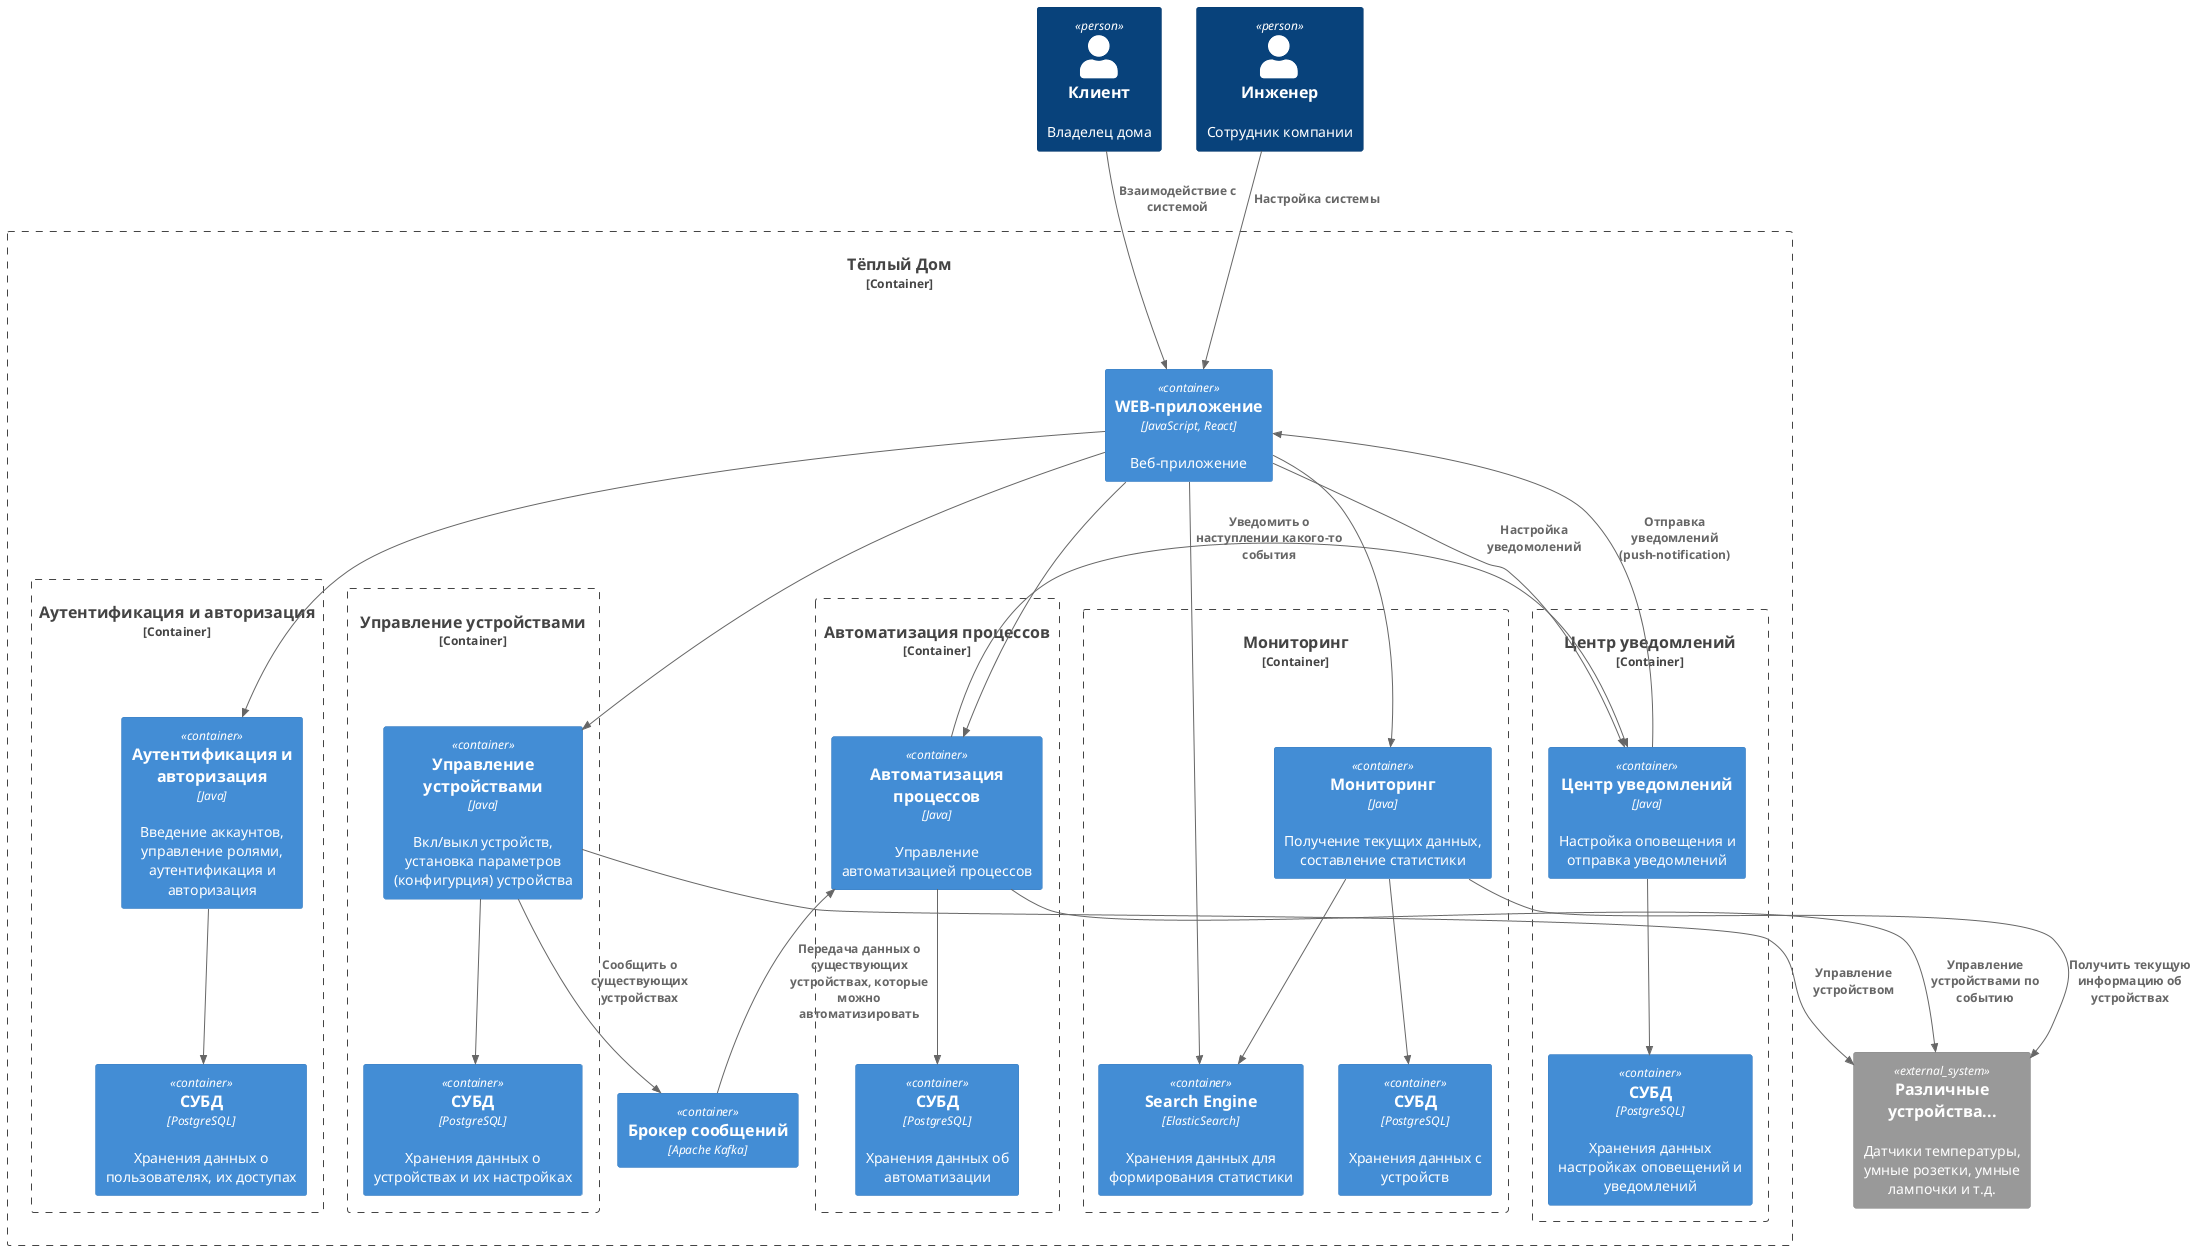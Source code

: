 @startuml Тёплый дом
!include <C4/C4_Container>
!include <C4/C4_Component>

Person(client, "Клиент", "Владелец дома")
Person(engineer, "Инженер", "Сотрудник компании")

Container_Boundary(organisation, "Тёплый Дом") {
  Container(web, "WEB-приложение", "JavaScript, React", "Веб-приложение")
  Container(broker, "Брокер сообщений", "Apache Kafka")

  Container_Boundary(auth, "Аутентификация и авторизация") {
    Container(auth_service, "Аутентификация и авторизация", "Java", "Введение аккаунтов, управление ролями, аутентификация и авторизация")
    Container(auth_db, "СУБД", "PostgreSQL", "Хранения данных о пользователях, их доступах")
  }

  Container_Boundary(devices, "Управление устройствами") {
    Container(devices_service, "Управление устройствами", "Java", "Вкл/выкл устройств, установка параметров (конфигурция) устройства")
    Container(devices_db, "СУБД", "PostgreSQL", "Хранения данных о устройствах и их настройках")
  }

  Container_Boundary(automation, "Автоматизация процессов") {
    Container(automation_service, "Автоматизация процессов", "Java", "Управление автоматизацией процессов")
    Container(automation_db, "СУБД", "PostgreSQL", "Хранения данных об автоматизации")
  }

  Container_Boundary(monitoring, "Мониторинг") {
    Container(monitoring_service, "Мониторинг", "Java", "Получение текущих данных, составление статистики")
    Container(monitoring_db, "СУБД", "PostgreSQL", "Хранения данных с устройств")
    Container(monitoring_search_engine, "Search Engine", "ElasticSearch", "Хранения данных для формирования статистики")
  }

  Container_Boundary(notification, "Центр уведомлений") {
    Container(notification_service, "Центр уведомлений", "Java", "Настройка оповещения и отправка уведомлений")
    Container(notification_db, "СУБД", "PostgreSQL", "Хранения данных настройках оповещений и уведомлений")
  }
}

System_Ext(ext_devices, "Различные устройства...", "Датчики температуры, умные розетки, умные лампочки и т.д.")

Rel(client, web, "Взаимодействие с системой", "")
Rel(engineer, web, "Настройка системы")

Rel(auth_service, auth_db, "")
Rel(devices_service, devices_db, "")
Rel(automation_service, automation_db, "")
Rel(monitoring_service, monitoring_db, "")
Rel(monitoring_service, monitoring_search_engine, "")
Rel(notification_service, notification_db, "")

Rel(web, auth_service, "")
Rel(web, devices_service, "")
Rel(web, automation_service, "")
Rel(web, monitoring_service, "")
Rel(web, monitoring_search_engine, "")
Rel(web, notification_service, "Настройка уведомолений")
Rel(notification_service, web, "Отправка уведомлений (push-notification)")

Rel(devices_service, broker, "Сообщить о существующих устройствах")
Rel(broker, automation_service, "Передача данных о существующих устройствах, которые можно автоматизировать")
Rel(devices_service, ext_devices, "Управление устройством")
Rel(automation_service, ext_devices, "Управление устройствами по событию")
Rel(automation_service, notification_service, "Уведомить о наступлении какого-то события")

Rel(monitoring_service, ext_devices, "Получить текущую информацию об устройствах")

@enduml
